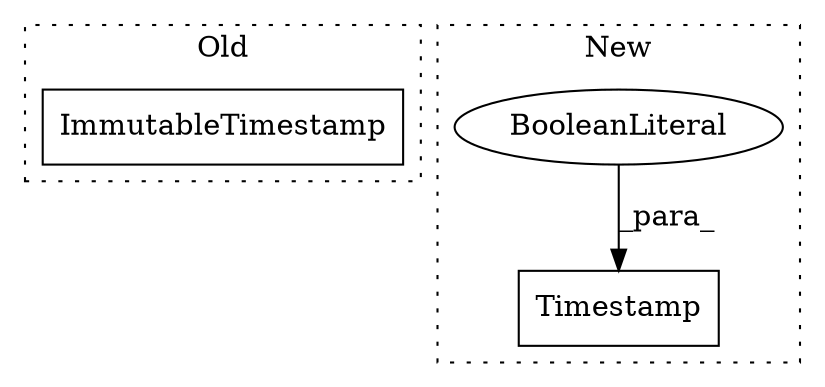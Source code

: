 digraph G {
subgraph cluster0 {
1 [label="ImmutableTimestamp" a="32" s="2191" l="20" shape="box"];
label = "Old";
style="dotted";
}
subgraph cluster1 {
2 [label="Timestamp" a="32" s="2183,2197" l="10,1" shape="box"];
3 [label="BooleanLiteral" a="9" s="2193" l="4" shape="ellipse"];
label = "New";
style="dotted";
}
3 -> 2 [label="_para_"];
}